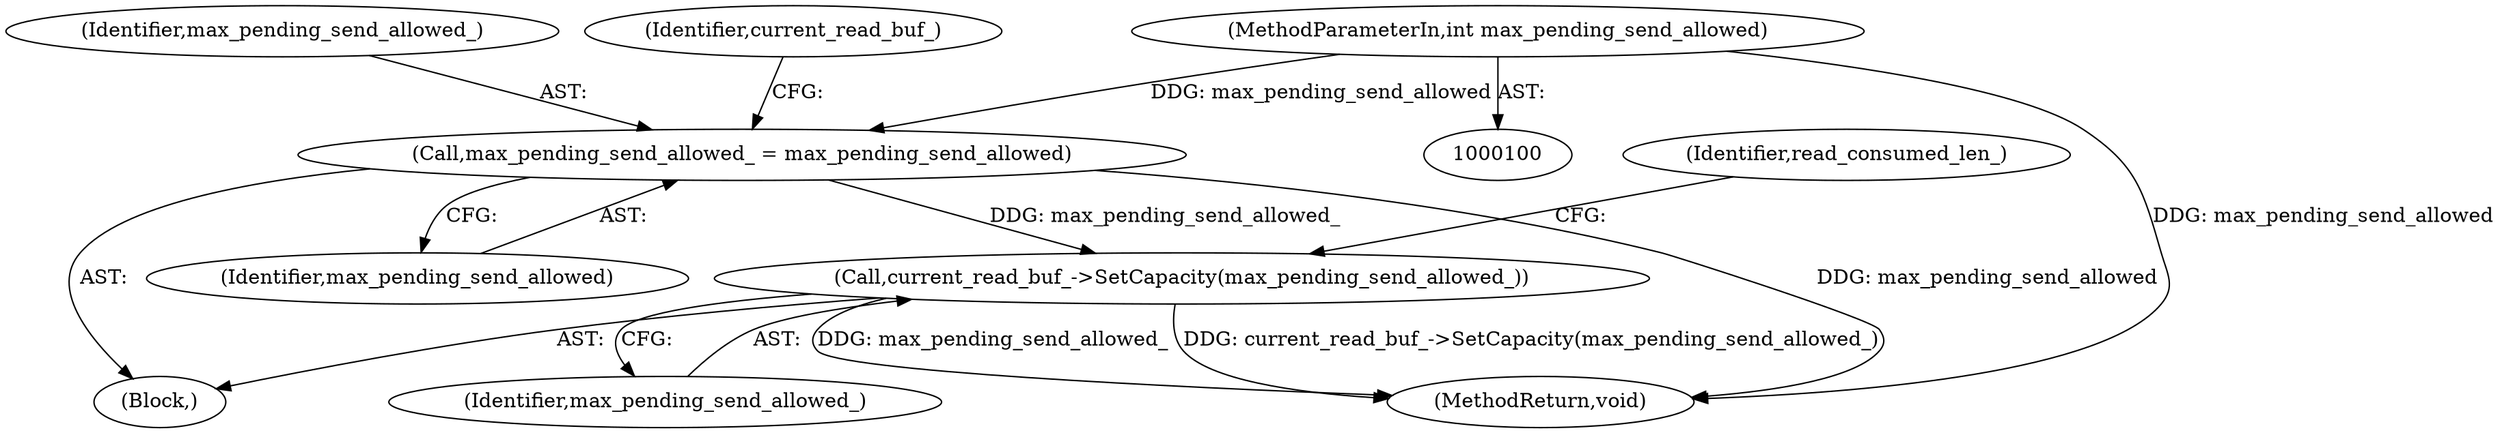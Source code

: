 digraph "0_Chrome_511d0a0a31a54e0cc0f15cb1b977dc9f9b20f0d3_0@API" {
"1000115" [label="(Call,current_read_buf_->SetCapacity(max_pending_send_allowed_))"];
"1000108" [label="(Call,max_pending_send_allowed_ = max_pending_send_allowed)"];
"1000102" [label="(MethodParameterIn,int max_pending_send_allowed)"];
"1000166" [label="(MethodReturn,void)"];
"1000110" [label="(Identifier,max_pending_send_allowed)"];
"1000103" [label="(Block,)"];
"1000108" [label="(Call,max_pending_send_allowed_ = max_pending_send_allowed)"];
"1000115" [label="(Call,current_read_buf_->SetCapacity(max_pending_send_allowed_))"];
"1000109" [label="(Identifier,max_pending_send_allowed_)"];
"1000116" [label="(Identifier,max_pending_send_allowed_)"];
"1000102" [label="(MethodParameterIn,int max_pending_send_allowed)"];
"1000118" [label="(Identifier,read_consumed_len_)"];
"1000112" [label="(Identifier,current_read_buf_)"];
"1000115" -> "1000103"  [label="AST: "];
"1000115" -> "1000116"  [label="CFG: "];
"1000116" -> "1000115"  [label="AST: "];
"1000118" -> "1000115"  [label="CFG: "];
"1000115" -> "1000166"  [label="DDG: current_read_buf_->SetCapacity(max_pending_send_allowed_)"];
"1000115" -> "1000166"  [label="DDG: max_pending_send_allowed_"];
"1000108" -> "1000115"  [label="DDG: max_pending_send_allowed_"];
"1000108" -> "1000103"  [label="AST: "];
"1000108" -> "1000110"  [label="CFG: "];
"1000109" -> "1000108"  [label="AST: "];
"1000110" -> "1000108"  [label="AST: "];
"1000112" -> "1000108"  [label="CFG: "];
"1000108" -> "1000166"  [label="DDG: max_pending_send_allowed"];
"1000102" -> "1000108"  [label="DDG: max_pending_send_allowed"];
"1000102" -> "1000100"  [label="AST: "];
"1000102" -> "1000166"  [label="DDG: max_pending_send_allowed"];
}
